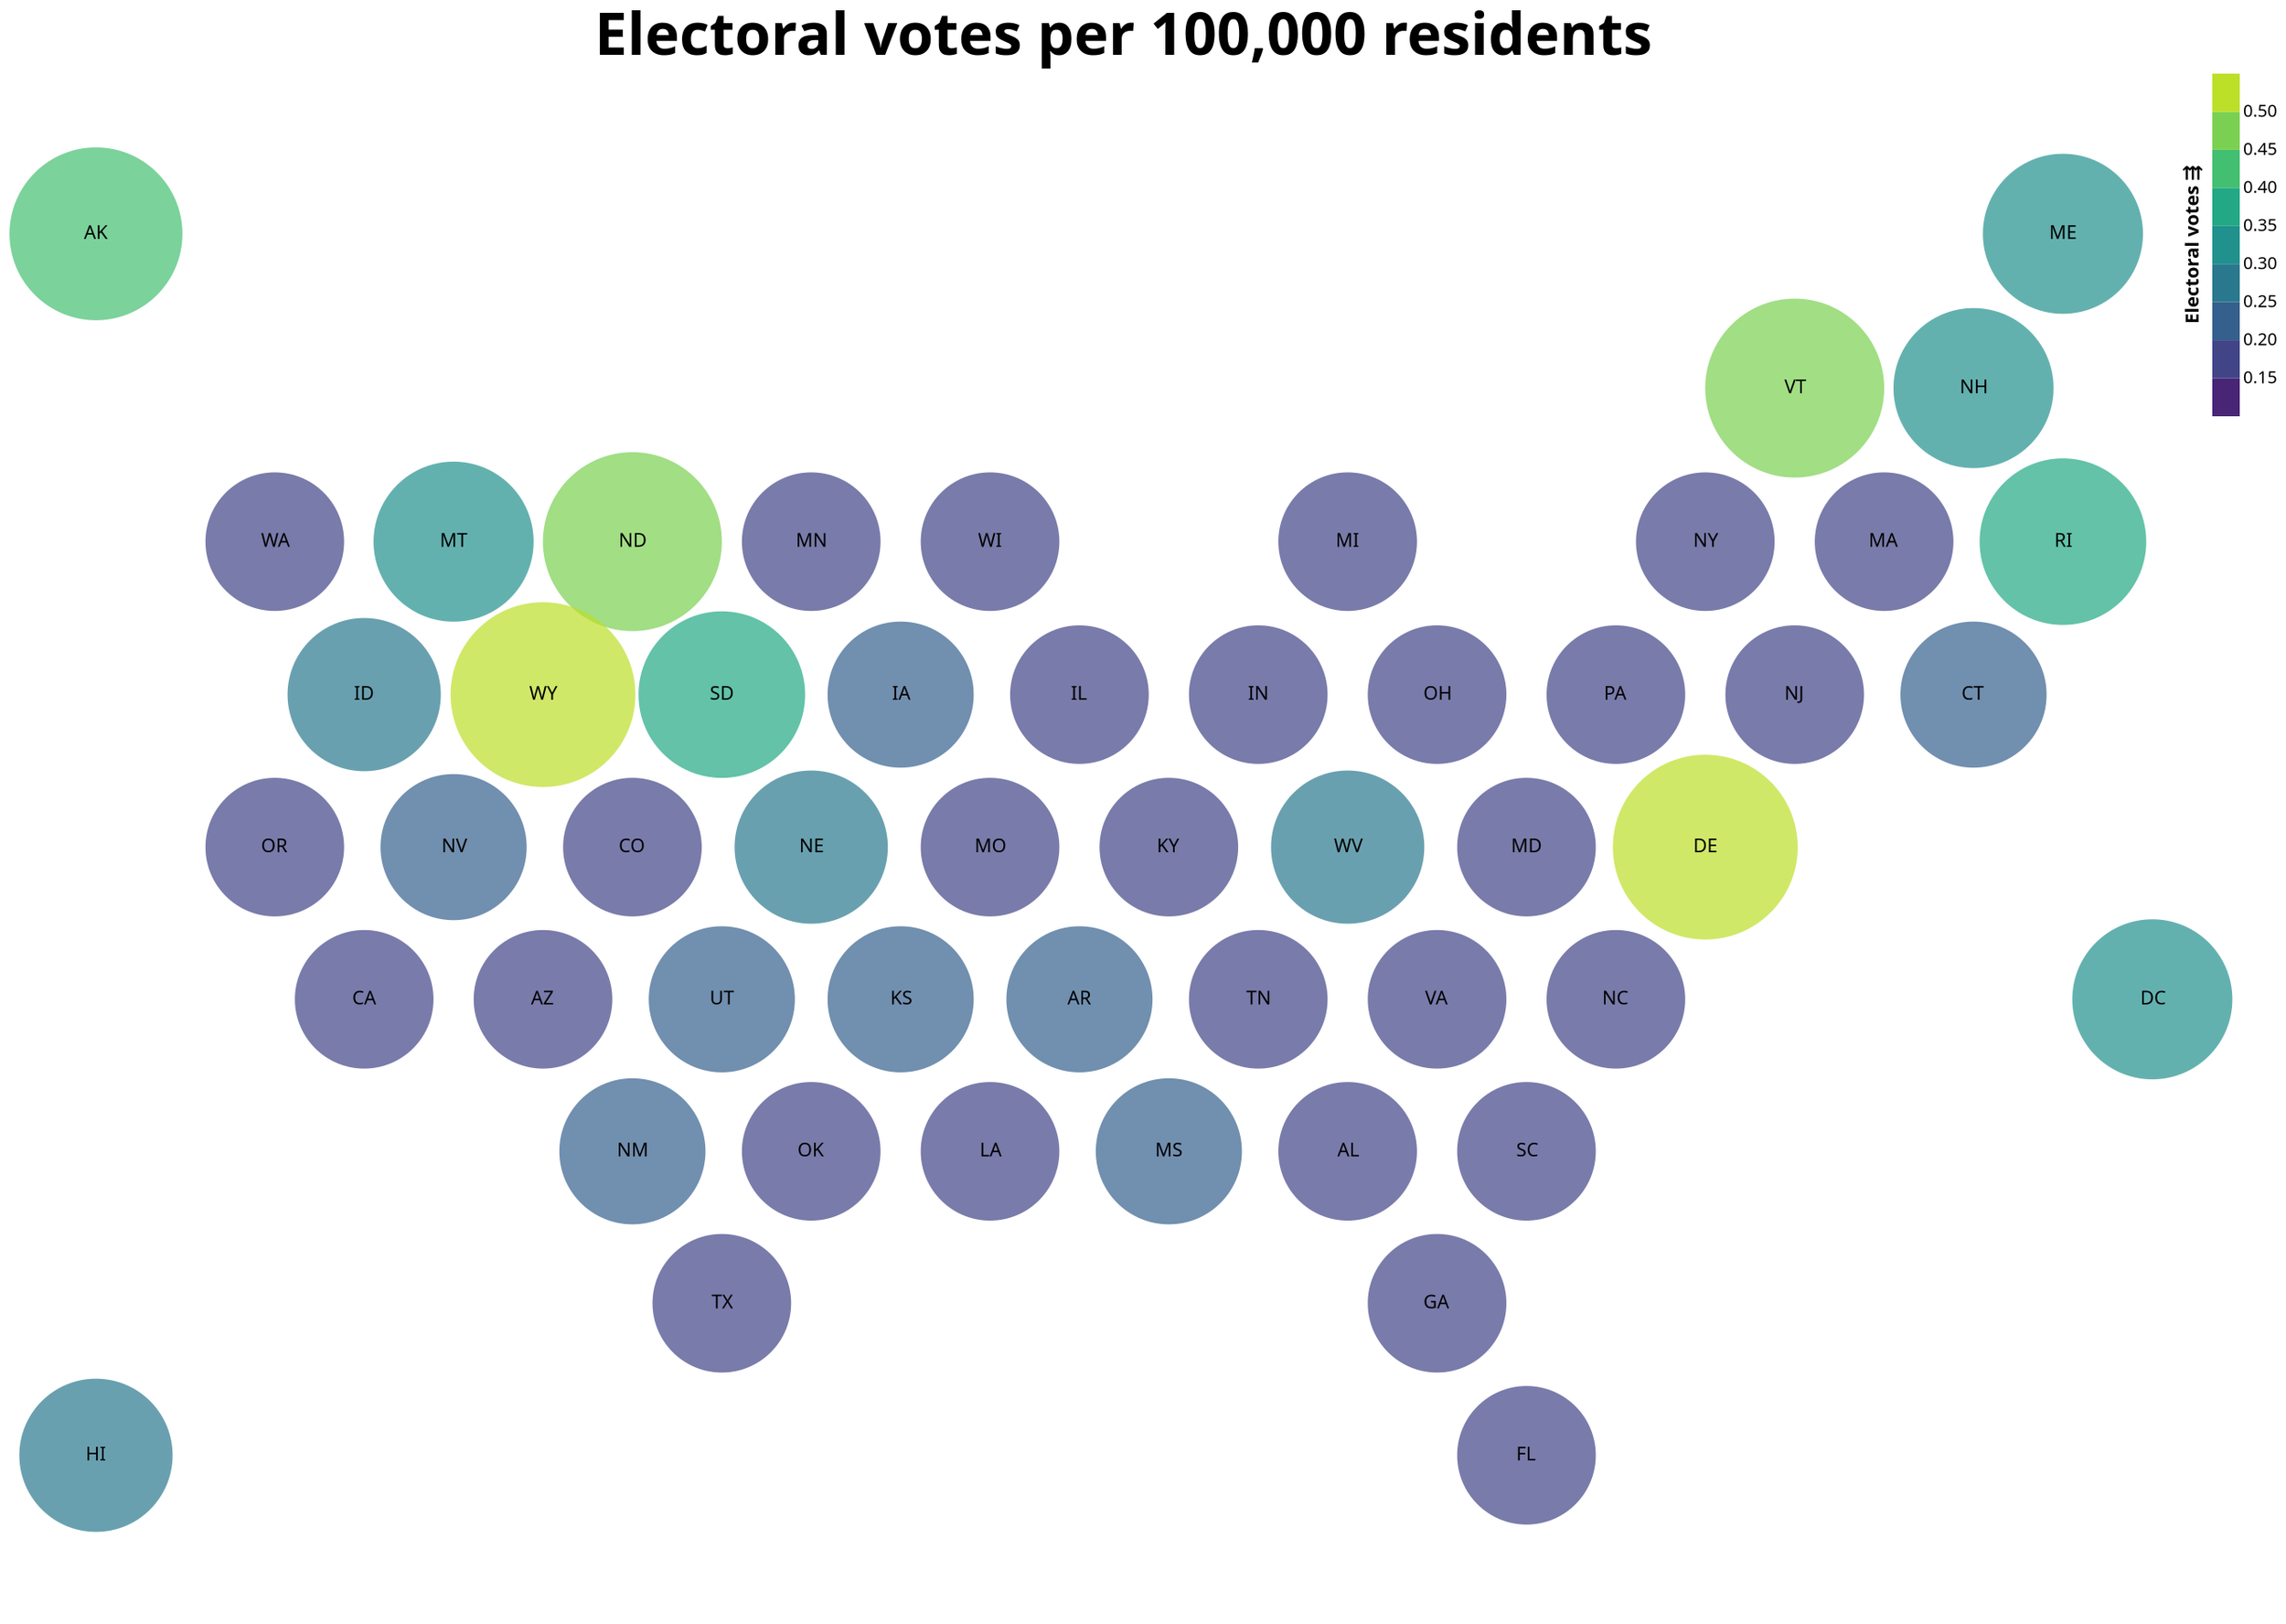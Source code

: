 {
  "$schema": "https://vega.github.io/schema/vega/v5.json",
  "background": "white",
  "padding": 5,
  "width": 1200,
  "height": 900,
  "title": {
    "text": [
      "Electoral votes per 100,000 residents"
    ],
    "fontSize": 34,
    "frame": "group"
  },
  "style": "cell",
  "data": [
    {
      "name": "data-ecb5fec3b20ee88d7fc8408d3e2f51c2",
      "values": [
        {
          "%-electoral_votes": 1.67,
          "%-population": 1.55,
          "%-representatives": 1.61,
          "%-senators": 2,
          "Electoral votes per 100K": 0.19,
          "Population": 4779736,
          "Representatives per 100K": 0.15,
          "Senators per 100K": 0.04,
          "State": "Alabama",
          "State_Abbr": "AL",
          "States": "Alabama",
          "centroid_lat": 0.6499999999985311,
          "centroid_lon": 15.000000000000002,
          "state_code": "AL",
          "type": "Feature",
          "geometry": {
            "type": "Polygon",
            "coordinates": [
              [
                [
                  14.000000000000002,
                  0.10000000000279925
                ],
                [
                  14.000000000000004,
                  1.1999999999942628
                ],
                [
                  14.999999999999998,
                  1.7999999999896077
                ],
                [
                  16,
                  1.1999999999942625
                ],
                [
                  16,
                  0.10000000000279931
                ],
                [
                  14.999999999999998,
                  -0.49999999999254446
                ],
                [
                  14.000000000000002,
                  0.10000000000279925
                ]
              ]
            ]
          }
        },
        {
          "%-electoral_votes": 0.56,
          "%-population": 0.23,
          "%-representatives": 0.23,
          "%-senators": 2,
          "Electoral votes per 100K": 0.42,
          "Population": 710231,
          "Representatives per 100K": 0.14,
          "Senators per 100K": 0.28,
          "State": "Alaska",
          "State_Abbr": "AK",
          "States": "Alaska",
          "centroid_lat": 10.849999999921225,
          "centroid_lon": 1.0000000000000002,
          "state_code": "AK",
          "type": "Feature",
          "geometry": {
            "type": "Polygon",
            "coordinates": [
              [
                [
                  -3.243383594935949e-20,
                  10.299999999925182
                ],
                [
                  0,
                  11.399999999917213
                ],
                [
                  0.9999999999999998,
                  11.999999999912925
                ],
                [
                  2,
                  11.399999999917213
                ],
                [
                  2,
                  10.29999999992518
                ],
                [
                  0.9999999999999998,
                  9.699999999929574
                ],
                [
                  -3.243383594935949e-20,
                  10.299999999925182
                ]
              ]
            ]
          }
        },
        {
          "%-electoral_votes": 2.04,
          "%-population": 2.07,
          "%-representatives": 2.07,
          "%-senators": 2,
          "Electoral votes per 100K": 0.17,
          "Population": 6392017,
          "Representatives per 100K": 0.14,
          "Senators per 100K": 0.03,
          "State": "Arizona",
          "State_Abbr": "AZ",
          "States": "Arizona",
          "centroid_lat": 2.349999999985355,
          "centroid_lon": 5.999999999999999,
          "state_code": "AZ",
          "type": "Feature",
          "geometry": {
            "type": "Polygon",
            "coordinates": [
              [
                [
                  4.999999999999999,
                  1.7999999999896081
                ],
                [
                  5,
                  2.8999999999810893
                ],
                [
                  5.999999999999998,
                  3.499999999976457
                ],
                [
                  6.999999999999998,
                  2.8999999999810897
                ],
                [
                  6.999999999999999,
                  1.7999999999896077
                ],
                [
                  5.999999999999999,
                  1.1999999999942628
                ],
                [
                  4.999999999999999,
                  1.7999999999896081
                ]
              ]
            ]
          }
        },
        {
          "%-electoral_votes": 1.12,
          "%-population": 0.94,
          "%-representatives": 0.92,
          "%-senators": 2,
          "Electoral votes per 100K": 0.21,
          "Population": 2915918,
          "Representatives per 100K": 0.14,
          "Senators per 100K": 0.07,
          "State": "Arkansas",
          "State_Abbr": "AR",
          "States": "Arkansas",
          "centroid_lat": 2.349999999985355,
          "centroid_lon": 11.999999999999998,
          "state_code": "AR",
          "type": "Feature",
          "geometry": {
            "type": "Polygon",
            "coordinates": [
              [
                [
                  10.999999999999998,
                  1.7999999999896077
                ],
                [
                  11,
                  2.8999999999810893
                ],
                [
                  12,
                  3.4999999999764575
                ],
                [
                  12.999999999999998,
                  2.8999999999810897
                ],
                [
                  12.999999999999998,
                  1.7999999999896072
                ],
                [
                  11.999999999999996,
                  1.1999999999942628
                ],
                [
                  10.999999999999998,
                  1.7999999999896077
                ]
              ]
            ]
          }
        },
        {
          "%-electoral_votes": 10.22,
          "%-population": 12.07,
          "%-representatives": 12.18,
          "%-senators": 2,
          "Electoral votes per 100K": 0.15,
          "Population": 37253956,
          "Representatives per 100K": 0.14,
          "Senators per 100K": 0.01,
          "State": "California",
          "State_Abbr": "CA",
          "States": "California",
          "centroid_lat": 2.349999999985355,
          "centroid_lon": 4,
          "state_code": "CA",
          "type": "Feature",
          "geometry": {
            "type": "Polygon",
            "coordinates": [
              [
                [
                  3.0000000000000004,
                  1.7999999999896081
                ],
                [
                  3,
                  2.8999999999810893
                ],
                [
                  4,
                  3.4999999999764575
                ],
                [
                  5,
                  2.8999999999810893
                ],
                [
                  4.999999999999999,
                  1.7999999999896081
                ],
                [
                  4,
                  1.1999999999942628
                ],
                [
                  3.0000000000000004,
                  1.7999999999896081
                ]
              ]
            ]
          }
        },
        {
          "%-electoral_votes": 1.67,
          "%-population": 1.63,
          "%-representatives": 1.61,
          "%-senators": 2,
          "Electoral votes per 100K": 0.18,
          "Population": 5029196,
          "Representatives per 100K": 0.14,
          "Senators per 100K": 0.04,
          "State": "Colorado",
          "State_Abbr": "CO",
          "States": "Colorado",
          "centroid_lat": 4.049999999972234,
          "centroid_lon": 6.999999999999998,
          "state_code": "CO",
          "type": "Feature",
          "geometry": {
            "type": "Polygon",
            "coordinates": [
              [
                [
                  5.999999999999998,
                  3.499999999976457
                ],
                [
                  5.999999999999999,
                  4.5999999999679915
                ],
                [
                  7.000000000000001,
                  5.199999999963394
                ],
                [
                  8,
                  4.599999999967992
                ],
                [
                  7.999999999999998,
                  3.4999999999764575
                ],
                [
                  6.999999999999998,
                  2.8999999999810897
                ],
                [
                  5.999999999999998,
                  3.499999999976457
                ]
              ]
            ]
          }
        },
        {
          "%-electoral_votes": 1.3,
          "%-population": 1.16,
          "%-representatives": 1.15,
          "%-senators": 2,
          "Electoral votes per 100K": 0.2,
          "Population": 3574097,
          "Representatives per 100K": 0.14,
          "Senators per 100K": 0.06,
          "State": "Connecticut",
          "State_Abbr": "CT",
          "States": "Connecticut",
          "centroid_lat": 5.749999999959213,
          "centroid_lon": 21.999999999999996,
          "state_code": "CT",
          "type": "Feature",
          "geometry": {
            "type": "Polygon",
            "coordinates": [
              [
                [
                  20.999999999999996,
                  5.19999999996339
                ],
                [
                  21.000000000000004,
                  6.2999999999550065
                ],
                [
                  22.000000000000004,
                  6.8999999999504595
                ],
                [
                  22.999999999999996,
                  6.299999999955005
                ],
                [
                  22.999999999999996,
                  5.199999999963392
                ],
                [
                  21.999999999999996,
                  4.5999999999679915
                ],
                [
                  20.999999999999996,
                  5.19999999996339
                ]
              ]
            ]
          }
        },
        {
          "%-electoral_votes": 0.56,
          "%-population": 0.19,
          "%-representatives": 0.23,
          "%-senators": 2,
          "Electoral votes per 100K": 0.5,
          "Population": 601723,
          "Representatives per 100K": 0.17,
          "Senators per 100K": 0.33,
          "State": "Delaware",
          "State_Abbr": "DE",
          "States": "Delaware",
          "centroid_lat": 4.049999999972233,
          "centroid_lon": 18.999999999999996,
          "state_code": "DE",
          "type": "Feature",
          "geometry": {
            "type": "Polygon",
            "coordinates": [
              [
                [
                  17.999999999999993,
                  3.4999999999764566
                ],
                [
                  18,
                  4.599999999967992
                ],
                [
                  19,
                  5.199999999963391
                ],
                [
                  20,
                  4.5999999999679915
                ],
                [
                  20,
                  3.4999999999764575
                ],
                [
                  19.000000000000007,
                  2.8999999999810897
                ],
                [
                  17.999999999999993,
                  3.4999999999764566
                ]
              ]
            ]
          }
        },
        {
          "%-electoral_votes": 0.56,
          "%-population": 0.29,
          "%-representatives": 0,
          "%-senators": 0,
          "Electoral votes per 100K": 0.33,
          "Population": 897934,
          "Representatives per 100K": 0,
          "Senators per 100K": 0,
          "State": "District of Columbia",
          "State_Abbr": "DC",
          "States": "D.C.",
          "centroid_lat": 2.349999999985356,
          "centroid_lon": 24,
          "state_code": "DC",
          "type": "Feature",
          "geometry": {
            "type": "Polygon",
            "coordinates": [
              [
                [
                  23,
                  1.7999999999896081
                ],
                [
                  23.000000000000004,
                  2.8999999999810897
                ],
                [
                  24,
                  3.4999999999764575
                ],
                [
                  25.000000000000004,
                  2.8999999999810893
                ],
                [
                  24.999999999999993,
                  1.7999999999896077
                ],
                [
                  24.000000000000004,
                  1.1999999999942625
                ],
                [
                  23,
                  1.7999999999896081
                ]
              ]
            ]
          }
        },
        {
          "%-electoral_votes": 5.39,
          "%-population": 6.09,
          "%-representatives": 6.21,
          "%-senators": 2,
          "Electoral votes per 100K": 0.15,
          "Population": 18801310,
          "Representatives per 100K": 0.14,
          "Senators per 100K": 0.01,
          "State": "Florida",
          "State_Abbr": "FL",
          "States": "Florida",
          "centroid_lat": -2.74999999997514,
          "centroid_lon": 17,
          "state_code": "FL",
          "type": "Feature",
          "geometry": {
            "type": "Polygon",
            "coordinates": [
              [
                [
                  16,
                  -2.199999999979375
                ],
                [
                  17.000000000000004,
                  -1.5999999999840178
                ],
                [
                  17.999999999999996,
                  -2.199999999979376
                ],
                [
                  18,
                  -3.299999999970887
                ],
                [
                  17.000000000000007,
                  -3.8999999999662753
                ],
                [
                  16,
                  -3.2999999999708867
                ],
                [
                  16,
                  -2.199999999979375
                ]
              ]
            ]
          }
        },
        {
          "%-electoral_votes": 2.97,
          "%-population": 3.14,
          "%-representatives": 3.22,
          "%-senators": 2,
          "Electoral votes per 100K": 0.17,
          "Population": 9687653,
          "Representatives per 100K": 0.14,
          "Senators per 100K": 0.02,
          "State": "Georgia",
          "State_Abbr": "GA",
          "States": "Georgia",
          "centroid_lat": -1.049999999988285,
          "centroid_lon": 16,
          "state_code": "GA",
          "type": "Feature",
          "geometry": {
            "type": "Polygon",
            "coordinates": [
              [
                [
                  15.000000000000002,
                  -1.599999999984017
                ],
                [
                  14.999999999999998,
                  -0.49999999999254446
                ],
                [
                  16,
                  0.10000000000279931
                ],
                [
                  17,
                  -0.49999999999254446
                ],
                [
                  17.000000000000004,
                  -1.5999999999840178
                ],
                [
                  16,
                  -2.199999999979375
                ],
                [
                  15.000000000000002,
                  -1.599999999984017
                ]
              ]
            ]
          }
        },
        {
          "%-electoral_votes": 0.74,
          "%-population": 0.44,
          "%-representatives": 0.46,
          "%-senators": 2,
          "Electoral votes per 100K": 0.29,
          "Population": 1360301,
          "Representatives per 100K": 0.15,
          "Senators per 100K": 0.15,
          "State": "Hawaii",
          "State_Abbr": "HI",
          "States": "Hawaii",
          "centroid_lat": -2.749999999975139,
          "centroid_lon": 0.9999999999999999,
          "state_code": "HI",
          "type": "Feature",
          "geometry": {
            "type": "Polygon",
            "coordinates": [
              [
                [
                  0,
                  -3.2999999999708867
                ],
                [
                  3.193795986550121e-20,
                  -2.1999999999793753
                ],
                [
                  0.9999999999999998,
                  -1.5999999999840178
                ],
                [
                  1.9999999999999996,
                  -2.1999999999793745
                ],
                [
                  2,
                  -3.299999999970887
                ],
                [
                  0.9999999999999998,
                  -3.899999999966275
                ],
                [
                  0,
                  -3.2999999999708867
                ]
              ]
            ]
          }
        },
        {
          "%-electoral_votes": 0.74,
          "%-population": 0.51,
          "%-representatives": 0.46,
          "%-senators": 2,
          "Electoral votes per 100K": 0.26,
          "Population": 1567582,
          "Representatives per 100K": 0.13,
          "Senators per 100K": 0.13,
          "State": "Idaho",
          "State_Abbr": "ID",
          "States": "Idaho",
          "centroid_lat": 5.749999999959213,
          "centroid_lon": 4,
          "state_code": "ID",
          "type": "Feature",
          "geometry": {
            "type": "Polygon",
            "coordinates": [
              [
                [
                  2.9999999999999996,
                  5.19999999996339
                ],
                [
                  2.9999999999999996,
                  6.299999999955006
                ],
                [
                  4,
                  6.8999999999504595
                ],
                [
                  5,
                  6.299999999955006
                ],
                [
                  4.999999999999999,
                  5.19999999996339
                ],
                [
                  3.9999999999999982,
                  4.59999999996799
                ],
                [
                  2.9999999999999996,
                  5.19999999996339
                ]
              ]
            ]
          }
        },
        {
          "%-electoral_votes": 3.72,
          "%-population": 4.16,
          "%-representatives": 4.14,
          "%-senators": 2,
          "Electoral votes per 100K": 0.16,
          "Population": 12830632,
          "Representatives per 100K": 0.14,
          "Senators per 100K": 0.02,
          "State": "Illinois",
          "State_Abbr": "IL",
          "States": "Illinois",
          "centroid_lat": 5.749999999959212,
          "centroid_lon": 12,
          "state_code": "IL",
          "type": "Feature",
          "geometry": {
            "type": "Polygon",
            "coordinates": [
              [
                [
                  10.999999999999998,
                  5.1999999999633895
                ],
                [
                  11.000000000000002,
                  6.299999999955006
                ],
                [
                  11.999999999999998,
                  6.8999999999504595
                ],
                [
                  12.999999999999998,
                  6.299999999955006
                ],
                [
                  12.999999999999996,
                  5.1999999999633895
                ],
                [
                  11.999999999999996,
                  4.5999999999679915
                ],
                [
                  10.999999999999998,
                  5.1999999999633895
                ]
              ]
            ]
          }
        },
        {
          "%-electoral_votes": 2.04,
          "%-population": 2.1,
          "%-representatives": 2.07,
          "%-senators": 2,
          "Electoral votes per 100K": 0.17,
          "Population": 6483802,
          "Representatives per 100K": 0.14,
          "Senators per 100K": 0.03,
          "State": "Indiana",
          "State_Abbr": "IN",
          "States": "Indiana",
          "centroid_lat": 5.749999999959213,
          "centroid_lon": 13.999999999999998,
          "state_code": "IN",
          "type": "Feature",
          "geometry": {
            "type": "Polygon",
            "coordinates": [
              [
                [
                  12.999999999999996,
                  5.1999999999633895
                ],
                [
                  12.999999999999998,
                  6.299999999955006
                ],
                [
                  14.000000000000004,
                  6.8999999999504595
                ],
                [
                  14.999999999999995,
                  6.299999999955005
                ],
                [
                  14.999999999999995,
                  5.19999999996339
                ],
                [
                  14.000000000000002,
                  4.5999999999679915
                ],
                [
                  12.999999999999996,
                  5.1999999999633895
                ]
              ]
            ]
          }
        },
        {
          "%-electoral_votes": 1.12,
          "%-population": 0.99,
          "%-representatives": 0.92,
          "%-senators": 2,
          "Electoral votes per 100K": 0.2,
          "Population": 3046355,
          "Representatives per 100K": 0.13,
          "Senators per 100K": 0.07,
          "State": "Iowa",
          "State_Abbr": "IA",
          "States": "Iowa",
          "centroid_lat": 5.749999999959213,
          "centroid_lon": 10,
          "state_code": "IA",
          "type": "Feature",
          "geometry": {
            "type": "Polygon",
            "coordinates": [
              [
                [
                  8.999999999999998,
                  5.1999999999633895
                ],
                [
                  8.999999999999998,
                  6.299999999955005
                ],
                [
                  10,
                  6.8999999999504595
                ],
                [
                  11.000000000000002,
                  6.299999999955006
                ],
                [
                  10.999999999999998,
                  5.1999999999633895
                ],
                [
                  9.999999999999996,
                  4.599999999967992
                ],
                [
                  8.999999999999998,
                  5.1999999999633895
                ]
              ]
            ]
          }
        },
        {
          "%-electoral_votes": 1.12,
          "%-population": 0.92,
          "%-representatives": 0.92,
          "%-senators": 2,
          "Electoral votes per 100K": 0.21,
          "Population": 2853118,
          "Representatives per 100K": 0.14,
          "Senators per 100K": 0.07,
          "State": "Kansas",
          "State_Abbr": "KS",
          "States": "Kansas",
          "centroid_lat": 2.349999999985355,
          "centroid_lon": 10,
          "state_code": "KS",
          "type": "Feature",
          "geometry": {
            "type": "Polygon",
            "coordinates": [
              [
                [
                  8.999999999999998,
                  1.7999999999896077
                ],
                [
                  8.999999999999996,
                  2.8999999999810893
                ],
                [
                  10,
                  3.4999999999764575
                ],
                [
                  11,
                  2.8999999999810893
                ],
                [
                  10.999999999999998,
                  1.7999999999896077
                ],
                [
                  9.999999999999998,
                  1.1999999999942625
                ],
                [
                  8.999999999999998,
                  1.7999999999896077
                ]
              ]
            ]
          }
        },
        {
          "%-electoral_votes": 1.49,
          "%-population": 1.41,
          "%-representatives": 1.38,
          "%-senators": 2,
          "Electoral votes per 100K": 0.18,
          "Population": 4339367,
          "Representatives per 100K": 0.14,
          "Senators per 100K": 0.05,
          "State": "Kentucky",
          "State_Abbr": "KY",
          "States": "Kentucky",
          "centroid_lat": 4.0499999999722345,
          "centroid_lon": 13,
          "state_code": "KY",
          "type": "Feature",
          "geometry": {
            "type": "Polygon",
            "coordinates": [
              [
                [
                  12,
                  3.4999999999764575
                ],
                [
                  11.999999999999996,
                  4.5999999999679915
                ],
                [
                  12.999999999999996,
                  5.1999999999633895
                ],
                [
                  14.000000000000002,
                  4.5999999999679915
                ],
                [
                  13.999999999999998,
                  3.499999999976456
                ],
                [
                  12.999999999999998,
                  2.8999999999810897
                ],
                [
                  12,
                  3.4999999999764575
                ]
              ]
            ]
          }
        },
        {
          "%-electoral_votes": 1.49,
          "%-population": 1.47,
          "%-representatives": 1.38,
          "%-senators": 2,
          "Electoral votes per 100K": 0.18,
          "Population": 4533372,
          "Representatives per 100K": 0.13,
          "Senators per 100K": 0.04,
          "State": "Louisiana",
          "State_Abbr": "LA",
          "States": "Louisiana",
          "centroid_lat": 0.649999999998531,
          "centroid_lon": 10.999999999999996,
          "state_code": "LA",
          "type": "Feature",
          "geometry": {
            "type": "Polygon",
            "coordinates": [
              [
                [
                  9.999999999999995,
                  0.1000000000027993
                ],
                [
                  9.999999999999998,
                  1.1999999999942625
                ],
                [
                  10.999999999999998,
                  1.7999999999896077
                ],
                [
                  11.999999999999996,
                  1.1999999999942628
                ],
                [
                  11.999999999999998,
                  0.10000000000279927
                ],
                [
                  11.000000000000002,
                  -0.49999999999254446
                ],
                [
                  9.999999999999995,
                  0.1000000000027993
                ]
              ]
            ]
          }
        },
        {
          "%-electoral_votes": 0.74,
          "%-population": 0.43,
          "%-representatives": 0.46,
          "%-senators": 2,
          "Electoral votes per 100K": 0.3,
          "Population": 1328361,
          "Representatives per 100K": 0.15,
          "Senators per 100K": 0.15,
          "State": "Maine",
          "State_Abbr": "ME",
          "States": "Maine",
          "centroid_lat": 10.849999999921225,
          "centroid_lon": 23,
          "state_code": "ME",
          "type": "Feature",
          "geometry": {
            "type": "Polygon",
            "coordinates": [
              [
                [
                  22.000000000000004,
                  11.399999999917211
                ],
                [
                  22.999999999999996,
                  11.999999999912925
                ],
                [
                  23.999999999999996,
                  11.399999999917211
                ],
                [
                  23.999999999999993,
                  10.299999999925182
                ],
                [
                  22.999999999999996,
                  9.699999999929574
                ],
                [
                  22,
                  10.299999999925184
                ],
                [
                  22.000000000000004,
                  11.399999999917211
                ]
              ]
            ]
          }
        },
        {
          "%-electoral_votes": 1.86,
          "%-population": 1.87,
          "%-representatives": 1.84,
          "%-senators": 2,
          "Electoral votes per 100K": 0.17,
          "Population": 5773552,
          "Representatives per 100K": 0.14,
          "Senators per 100K": 0.03,
          "State": "Maryland",
          "State_Abbr": "MD",
          "States": "Maryland",
          "centroid_lat": 4.0499999999722345,
          "centroid_lon": 16.999999999999996,
          "state_code": "MD",
          "type": "Feature",
          "geometry": {
            "type": "Polygon",
            "coordinates": [
              [
                [
                  16,
                  3.4999999999764575
                ],
                [
                  15.999999999999996,
                  4.5999999999679915
                ],
                [
                  17.000000000000004,
                  5.19999999996339
                ],
                [
                  18,
                  4.599999999967992
                ],
                [
                  17.999999999999993,
                  3.4999999999764566
                ],
                [
                  17.000000000000007,
                  2.89999999998109
                ],
                [
                  16,
                  3.4999999999764575
                ]
              ]
            ]
          }
        },
        {
          "%-electoral_votes": 2.04,
          "%-population": 2.12,
          "%-representatives": 2.07,
          "%-senators": 2,
          "Electoral votes per 100K": 0.17,
          "Population": 6547629,
          "Representatives per 100K": 0.14,
          "Senators per 100K": 0.03,
          "State": "Massachusetts",
          "State_Abbr": "MA",
          "States": "Massachusetts",
          "centroid_lat": 7.449999999946339,
          "centroid_lon": 20.999999999999993,
          "state_code": "MA",
          "type": "Feature",
          "geometry": {
            "type": "Polygon",
            "coordinates": [
              [
                [
                  19.99999999999999,
                  6.8999999999504595
                ],
                [
                  19.999999999999996,
                  7.999999999942184
                ],
                [
                  21,
                  8.599999999937712
                ],
                [
                  21.999999999999996,
                  7.999999999942184
                ],
                [
                  22.000000000000004,
                  6.8999999999504595
                ],
                [
                  21.000000000000004,
                  6.2999999999550065
                ],
                [
                  19.99999999999999,
                  6.8999999999504595
                ]
              ]
            ]
          }
        },
        {
          "%-electoral_votes": 2.97,
          "%-population": 3.2,
          "%-representatives": 3.22,
          "%-senators": 2,
          "Electoral votes per 100K": 0.16,
          "Population": 9883640,
          "Representatives per 100K": 0.14,
          "Senators per 100K": 0.02,
          "State": "Michigan",
          "State_Abbr": "MI",
          "States": "Michigan",
          "centroid_lat": 7.449999999946342,
          "centroid_lon": 15,
          "state_code": "MI",
          "type": "Feature",
          "geometry": {
            "type": "Polygon",
            "coordinates": [
              [
                [
                  13.999999999999995,
                  7.999999999942184
                ],
                [
                  14.999999999999998,
                  8.599999999937706
                ],
                [
                  15.999999999999996,
                  7.999999999942184
                ],
                [
                  16.000000000000004,
                  6.899999999950459
                ],
                [
                  14.999999999999995,
                  6.299999999955005
                ],
                [
                  14.000000000000004,
                  6.8999999999504595
                ],
                [
                  13.999999999999995,
                  7.999999999942184
                ]
              ]
            ]
          }
        },
        {
          "%-electoral_votes": 1.86,
          "%-population": 1.72,
          "%-representatives": 1.84,
          "%-senators": 2,
          "Electoral votes per 100K": 0.19,
          "Population": 5303925,
          "Representatives per 100K": 0.15,
          "Senators per 100K": 0.04,
          "State": "Minnesota",
          "State_Abbr": "MN",
          "States": "Minnesota",
          "centroid_lat": 7.449999999946339,
          "centroid_lon": 8.999999999999996,
          "state_code": "MN",
          "type": "Feature",
          "geometry": {
            "type": "Polygon",
            "coordinates": [
              [
                [
                  7.9999999999999964,
                  6.899999999950459
                ],
                [
                  7.999999999999998,
                  7.999999999942184
                ],
                [
                  8.999999999999998,
                  8.599999999937708
                ],
                [
                  9.999999999999995,
                  7.999999999942184
                ],
                [
                  10,
                  6.8999999999504595
                ],
                [
                  8.999999999999998,
                  6.299999999955005
                ],
                [
                  7.9999999999999964,
                  6.899999999950459
                ]
              ]
            ]
          }
        },
        {
          "%-electoral_votes": 1.12,
          "%-population": 0.96,
          "%-representatives": 0.92,
          "%-senators": 2,
          "Electoral votes per 100K": 0.2,
          "Population": 2967297,
          "Representatives per 100K": 0.13,
          "Senators per 100K": 0.07,
          "State": "Mississippi",
          "State_Abbr": "MS",
          "States": "Mississippi",
          "centroid_lat": 0.6499999999985315,
          "centroid_lon": 13,
          "state_code": "MS",
          "type": "Feature",
          "geometry": {
            "type": "Polygon",
            "coordinates": [
              [
                [
                  11.999999999999996,
                  1.1999999999942628
                ],
                [
                  12.999999999999998,
                  1.7999999999896072
                ],
                [
                  14.000000000000004,
                  1.1999999999942628
                ],
                [
                  14.000000000000002,
                  0.10000000000279925
                ],
                [
                  13.000000000000004,
                  -0.4999999999925446
                ],
                [
                  11.999999999999998,
                  0.10000000000279927
                ],
                [
                  11.999999999999996,
                  1.1999999999942628
                ]
              ]
            ]
          }
        },
        {
          "%-electoral_votes": 1.86,
          "%-population": 1.94,
          "%-representatives": 1.84,
          "%-senators": 2,
          "Electoral votes per 100K": 0.17,
          "Population": 5988927,
          "Representatives per 100K": 0.13,
          "Senators per 100K": 0.03,
          "State": "Missouri",
          "State_Abbr": "MO",
          "States": "Missouri",
          "centroid_lat": 4.049999999972234,
          "centroid_lon": 11,
          "state_code": "MO",
          "type": "Feature",
          "geometry": {
            "type": "Polygon",
            "coordinates": [
              [
                [
                  9.999999999999996,
                  4.599999999967992
                ],
                [
                  10.999999999999998,
                  5.1999999999633895
                ],
                [
                  11.999999999999996,
                  4.5999999999679915
                ],
                [
                  12,
                  3.4999999999764575
                ],
                [
                  11,
                  2.8999999999810893
                ],
                [
                  10,
                  3.4999999999764575
                ],
                [
                  9.999999999999996,
                  4.599999999967992
                ]
              ]
            ]
          }
        },
        {
          "%-electoral_votes": 0.56,
          "%-population": 0.32,
          "%-representatives": 0.23,
          "%-senators": 2,
          "Electoral votes per 100K": 0.3,
          "Population": 989415,
          "Representatives per 100K": 0.1,
          "Senators per 100K": 0.2,
          "State": "Montana",
          "State_Abbr": "MT",
          "States": "Montana",
          "centroid_lat": 7.449999999946341,
          "centroid_lon": 4.999999999999999,
          "state_code": "MT",
          "type": "Feature",
          "geometry": {
            "type": "Polygon",
            "coordinates": [
              [
                [
                  4,
                  6.8999999999504595
                ],
                [
                  3.999999999999999,
                  7.999999999942182
                ],
                [
                  4.9999999999999964,
                  8.599999999937706
                ],
                [
                  6,
                  7.999999999942184
                ],
                [
                  5.999999999999998,
                  6.8999999999504595
                ],
                [
                  5,
                  6.299999999955006
                ],
                [
                  4,
                  6.8999999999504595
                ]
              ]
            ]
          }
        },
        {
          "%-electoral_votes": 0.93,
          "%-population": 0.59,
          "%-representatives": 0.69,
          "%-senators": 2,
          "Electoral votes per 100K": 0.27,
          "Population": 1826341,
          "Representatives per 100K": 0.16,
          "Senators per 100K": 0.11,
          "State": "Nebraska",
          "State_Abbr": "NE",
          "States": "Nebraska",
          "centroid_lat": 4.049999999972233,
          "centroid_lon": 8.999999999999998,
          "state_code": "NE",
          "type": "Feature",
          "geometry": {
            "type": "Polygon",
            "coordinates": [
              [
                [
                  7.999999999999998,
                  3.4999999999764575
                ],
                [
                  8,
                  4.599999999967992
                ],
                [
                  8.999999999999998,
                  5.1999999999633895
                ],
                [
                  9.999999999999996,
                  4.599999999967992
                ],
                [
                  10,
                  3.4999999999764575
                ],
                [
                  8.999999999999996,
                  2.8999999999810893
                ],
                [
                  7.999999999999998,
                  3.4999999999764575
                ]
              ]
            ]
          }
        },
        {
          "%-electoral_votes": 1.12,
          "%-population": 0.87,
          "%-representatives": 0.92,
          "%-senators": 2,
          "Electoral votes per 100K": 0.22,
          "Population": 2700551,
          "Representatives per 100K": 0.15,
          "Senators per 100K": 0.07,
          "State": "Nevada",
          "State_Abbr": "NV",
          "States": "Nevada",
          "centroid_lat": 4.0499999999722345,
          "centroid_lon": 4.999999999999999,
          "state_code": "NV",
          "type": "Feature",
          "geometry": {
            "type": "Polygon",
            "coordinates": [
              [
                [
                  3.9999999999999982,
                  4.59999999996799
                ],
                [
                  4.999999999999999,
                  5.19999999996339
                ],
                [
                  5.999999999999999,
                  4.5999999999679915
                ],
                [
                  5.999999999999998,
                  3.499999999976457
                ],
                [
                  5,
                  2.8999999999810893
                ],
                [
                  4,
                  3.4999999999764575
                ],
                [
                  3.9999999999999982,
                  4.59999999996799
                ]
              ]
            ]
          }
        },
        {
          "%-electoral_votes": 0.74,
          "%-population": 0.43,
          "%-representatives": 0.46,
          "%-senators": 2,
          "Electoral votes per 100K": 0.3,
          "Population": 1316470,
          "Representatives per 100K": 0.15,
          "Senators per 100K": 0.15,
          "State": "New Hampshire",
          "State_Abbr": "NH",
          "States": "New Hampshire",
          "centroid_lat": 9.149999999933664,
          "centroid_lon": 21.999999999999996,
          "state_code": "NH",
          "type": "Feature",
          "geometry": {
            "type": "Polygon",
            "coordinates": [
              [
                [
                  21,
                  8.599999999937712
                ],
                [
                  21.000000000000004,
                  9.699999999929574
                ],
                [
                  22,
                  10.299999999925184
                ],
                [
                  22.999999999999996,
                  9.699999999929574
                ],
                [
                  22.999999999999996,
                  8.59999999993771
                ],
                [
                  21.999999999999996,
                  7.999999999942184
                ],
                [
                  21,
                  8.599999999937712
                ]
              ]
            ]
          }
        },
        {
          "%-electoral_votes": 2.6,
          "%-population": 2.85,
          "%-representatives": 2.76,
          "%-senators": 2,
          "Electoral votes per 100K": 0.16,
          "Population": 8791894,
          "Representatives per 100K": 0.14,
          "Senators per 100K": 0.02,
          "State": "New Jersey",
          "State_Abbr": "NJ",
          "States": "New Jersey",
          "centroid_lat": 5.749999999959214,
          "centroid_lon": 20,
          "state_code": "NJ",
          "type": "Feature",
          "geometry": {
            "type": "Polygon",
            "coordinates": [
              [
                [
                  19,
                  5.199999999963391
                ],
                [
                  18.999999999999996,
                  6.299999999955005
                ],
                [
                  19.99999999999999,
                  6.8999999999504595
                ],
                [
                  21.000000000000004,
                  6.2999999999550065
                ],
                [
                  20.999999999999996,
                  5.19999999996339
                ],
                [
                  20,
                  4.5999999999679915
                ],
                [
                  19,
                  5.199999999963391
                ]
              ]
            ]
          }
        },
        {
          "%-electoral_votes": 0.93,
          "%-population": 0.67,
          "%-representatives": 0.69,
          "%-senators": 2,
          "Electoral votes per 100K": 0.24,
          "Population": 2059179,
          "Representatives per 100K": 0.15,
          "Senators per 100K": 0.1,
          "State": "New Mexico",
          "State_Abbr": "NM",
          "States": "New Mexico",
          "centroid_lat": 0.6499999999985315,
          "centroid_lon": 6.999999999999998,
          "state_code": "NM",
          "type": "Feature",
          "geometry": {
            "type": "Polygon",
            "coordinates": [
              [
                [
                  5.999999999999998,
                  0.10000000000279928
                ],
                [
                  5.999999999999999,
                  1.1999999999942628
                ],
                [
                  6.999999999999999,
                  1.7999999999896077
                ],
                [
                  8,
                  1.1999999999942625
                ],
                [
                  7.9999999999999964,
                  0.10000000000279924
                ],
                [
                  7.000000000000002,
                  -0.49999999999254435
                ],
                [
                  5.999999999999998,
                  0.10000000000279928
                ]
              ]
            ]
          }
        },
        {
          "%-electoral_votes": 5.39,
          "%-population": 6.28,
          "%-representatives": 6.21,
          "%-senators": 2,
          "Electoral votes per 100K": 0.15,
          "Population": 19378102,
          "Representatives per 100K": 0.14,
          "Senators per 100K": 0.01,
          "State": "New York",
          "State_Abbr": "NY",
          "States": "New York",
          "centroid_lat": 7.449999999946341,
          "centroid_lon": 18.99999999999999,
          "state_code": "NY",
          "type": "Feature",
          "geometry": {
            "type": "Polygon",
            "coordinates": [
              [
                [
                  17.999999999999996,
                  6.8999999999504595
                ],
                [
                  17.999999999999996,
                  7.999999999942184
                ],
                [
                  18.999999999999996,
                  8.599999999937705
                ],
                [
                  19.999999999999996,
                  7.999999999942184
                ],
                [
                  19.99999999999999,
                  6.8999999999504595
                ],
                [
                  18.999999999999996,
                  6.299999999955005
                ],
                [
                  17.999999999999996,
                  6.8999999999504595
                ]
              ]
            ]
          }
        },
        {
          "%-electoral_votes": 2.79,
          "%-population": 3.09,
          "%-representatives": 2.99,
          "%-senators": 2,
          "Electoral votes per 100K": 0.16,
          "Population": 9535483,
          "Representatives per 100K": 0.14,
          "Senators per 100K": 0.02,
          "State": "North Carolina",
          "State_Abbr": "NC",
          "States": "North Carolina",
          "centroid_lat": 2.3499999999853554,
          "centroid_lon": 18.000000000000004,
          "state_code": "NC",
          "type": "Feature",
          "geometry": {
            "type": "Polygon",
            "coordinates": [
              [
                [
                  17.000000000000007,
                  1.7999999999896081
                ],
                [
                  17.000000000000007,
                  2.89999999998109
                ],
                [
                  17.999999999999993,
                  3.4999999999764566
                ],
                [
                  19.000000000000007,
                  2.8999999999810897
                ],
                [
                  19.000000000000004,
                  1.7999999999896077
                ],
                [
                  17.999999999999996,
                  1.1999999999942625
                ],
                [
                  17.000000000000007,
                  1.7999999999896081
                ]
              ]
            ]
          }
        },
        {
          "%-electoral_votes": 0.56,
          "%-population": 0.22,
          "%-representatives": 0.23,
          "%-senators": 2,
          "Electoral votes per 100K": 0.45,
          "Population": 672591,
          "Representatives per 100K": 0.15,
          "Senators per 100K": 0.3,
          "State": "North Dakota",
          "State_Abbr": "ND",
          "States": "North Dakota",
          "centroid_lat": 7.449999999946341,
          "centroid_lon": 6.999999999999999,
          "state_code": "ND",
          "type": "Feature",
          "geometry": {
            "type": "Polygon",
            "coordinates": [
              [
                [
                  5.999999999999998,
                  6.8999999999504595
                ],
                [
                  6,
                  7.999999999942184
                ],
                [
                  6.999999999999998,
                  8.599999999937706
                ],
                [
                  7.999999999999998,
                  7.999999999942184
                ],
                [
                  7.9999999999999964,
                  6.899999999950459
                ],
                [
                  6.999999999999998,
                  6.299999999955006
                ],
                [
                  5.999999999999998,
                  6.8999999999504595
                ]
              ]
            ]
          }
        },
        {
          "%-electoral_votes": 3.35,
          "%-population": 3.74,
          "%-representatives": 3.68,
          "%-senators": 2,
          "Electoral votes per 100K": 0.16,
          "Population": 11536504,
          "Representatives per 100K": 0.14,
          "Senators per 100K": 0.02,
          "State": "Ohio",
          "State_Abbr": "OH",
          "States": "Ohio",
          "centroid_lat": 5.749999999959213,
          "centroid_lon": 16,
          "state_code": "OH",
          "type": "Feature",
          "geometry": {
            "type": "Polygon",
            "coordinates": [
              [
                [
                  14.999999999999995,
                  5.19999999996339
                ],
                [
                  14.999999999999995,
                  6.299999999955005
                ],
                [
                  16.000000000000004,
                  6.899999999950459
                ],
                [
                  17.000000000000007,
                  6.299999999955008
                ],
                [
                  17.000000000000004,
                  5.19999999996339
                ],
                [
                  15.999999999999996,
                  4.5999999999679915
                ],
                [
                  14.999999999999995,
                  5.19999999996339
                ]
              ]
            ]
          }
        },
        {
          "%-electoral_votes": 1.3,
          "%-population": 1.22,
          "%-representatives": 1.15,
          "%-senators": 2,
          "Electoral votes per 100K": 0.19,
          "Population": 3751351,
          "Representatives per 100K": 0.13,
          "Senators per 100K": 0.05,
          "State": "Oklahoma",
          "State_Abbr": "OK",
          "States": "Oklahoma",
          "centroid_lat": 0.6499999999985313,
          "centroid_lon": 8.999999999999996,
          "state_code": "OK",
          "type": "Feature",
          "geometry": {
            "type": "Polygon",
            "coordinates": [
              [
                [
                  7.9999999999999964,
                  0.10000000000279924
                ],
                [
                  8,
                  1.1999999999942625
                ],
                [
                  8.999999999999998,
                  1.7999999999896077
                ],
                [
                  9.999999999999998,
                  1.1999999999942625
                ],
                [
                  9.999999999999995,
                  0.1000000000027993
                ],
                [
                  8.999999999999998,
                  -0.49999999999254435
                ],
                [
                  7.9999999999999964,
                  0.10000000000279924
                ]
              ]
            ]
          }
        },
        {
          "%-electoral_votes": 1.3,
          "%-population": 1.24,
          "%-representatives": 1.15,
          "%-senators": 2,
          "Electoral votes per 100K": 0.18,
          "Population": 3831074,
          "Representatives per 100K": 0.13,
          "Senators per 100K": 0.05,
          "State": "Oregon",
          "State_Abbr": "OR",
          "States": "Oregon",
          "centroid_lat": 4.049999999972234,
          "centroid_lon": 3,
          "state_code": "OR",
          "type": "Feature",
          "geometry": {
            "type": "Polygon",
            "coordinates": [
              [
                [
                  1.9999999999999996,
                  4.59999999996799
                ],
                [
                  2.9999999999999996,
                  5.19999999996339
                ],
                [
                  3.9999999999999982,
                  4.59999999996799
                ],
                [
                  4,
                  3.4999999999764575
                ],
                [
                  3,
                  2.8999999999810893
                ],
                [
                  2.0000000000000004,
                  3.4999999999764584
                ],
                [
                  1.9999999999999996,
                  4.59999999996799
                ]
              ]
            ]
          }
        },
        {
          "%-electoral_votes": 3.72,
          "%-population": 4.11,
          "%-representatives": 4.14,
          "%-senators": 2,
          "Electoral votes per 100K": 0.16,
          "Population": 12702379,
          "Representatives per 100K": 0.14,
          "Senators per 100K": 0.02,
          "State": "Pennsylvania",
          "State_Abbr": "PA",
          "States": "Pennsylvania",
          "centroid_lat": 5.749999999959213,
          "centroid_lon": 18,
          "state_code": "PA",
          "type": "Feature",
          "geometry": {
            "type": "Polygon",
            "coordinates": [
              [
                [
                  17.000000000000004,
                  5.19999999996339
                ],
                [
                  17.000000000000007,
                  6.299999999955008
                ],
                [
                  17.999999999999996,
                  6.8999999999504595
                ],
                [
                  18.999999999999996,
                  6.299999999955005
                ],
                [
                  19,
                  5.199999999963391
                ],
                [
                  18,
                  4.599999999967992
                ],
                [
                  17.000000000000004,
                  5.19999999996339
                ]
              ]
            ]
          }
        },
        {
          "%-electoral_votes": 0.74,
          "%-population": 0.34,
          "%-representatives": 0.46,
          "%-senators": 2,
          "Electoral votes per 100K": 0.38,
          "Population": 1052567,
          "Representatives per 100K": 0.19,
          "Senators per 100K": 0.19,
          "State": "Rhode Island",
          "State_Abbr": "RI",
          "States": "Rhode Island",
          "centroid_lat": 7.449999999946343,
          "centroid_lon": 22.999999999999993,
          "state_code": "RI",
          "type": "Feature",
          "geometry": {
            "type": "Polygon",
            "coordinates": [
              [
                [
                  21.999999999999996,
                  7.999999999942184
                ],
                [
                  22.999999999999996,
                  8.59999999993771
                ],
                [
                  23.999999999999996,
                  7.999999999942182
                ],
                [
                  23.999999999999996,
                  6.899999999950462
                ],
                [
                  22.999999999999996,
                  6.299999999955005
                ],
                [
                  22.000000000000004,
                  6.8999999999504595
                ],
                [
                  21.999999999999996,
                  7.999999999942184
                ]
              ]
            ]
          }
        },
        {
          "%-electoral_votes": 1.67,
          "%-population": 1.5,
          "%-representatives": 1.61,
          "%-senators": 2,
          "Electoral votes per 100K": 0.19,
          "Population": 4625364,
          "Representatives per 100K": 0.15,
          "Senators per 100K": 0.04,
          "State": "South Carolina",
          "State_Abbr": "SC",
          "States": "South Carolina",
          "centroid_lat": 0.6499999999985319,
          "centroid_lon": 17,
          "state_code": "SC",
          "type": "Feature",
          "geometry": {
            "type": "Polygon",
            "coordinates": [
              [
                [
                  16,
                  0.10000000000279931
                ],
                [
                  16,
                  1.1999999999942625
                ],
                [
                  17.000000000000007,
                  1.7999999999896081
                ],
                [
                  17.999999999999996,
                  1.1999999999942625
                ],
                [
                  17.999999999999993,
                  0.10000000000279931
                ],
                [
                  17,
                  -0.49999999999254446
                ],
                [
                  16,
                  0.10000000000279931
                ]
              ]
            ]
          }
        },
        {
          "%-electoral_votes": 0.56,
          "%-population": 0.26,
          "%-representatives": 0.23,
          "%-senators": 2,
          "Electoral votes per 100K": 0.37,
          "Population": 814180,
          "Representatives per 100K": 0.12,
          "Senators per 100K": 0.25,
          "State": "South Dakota",
          "State_Abbr": "SD",
          "States": "South Dakota",
          "centroid_lat": 5.749999999959214,
          "centroid_lon": 8.000000000000002,
          "state_code": "SD",
          "type": "Feature",
          "geometry": {
            "type": "Polygon",
            "coordinates": [
              [
                [
                  6.999999999999998,
                  6.299999999955006
                ],
                [
                  7.9999999999999964,
                  6.899999999950459
                ],
                [
                  8.999999999999998,
                  6.299999999955005
                ],
                [
                  8.999999999999998,
                  5.1999999999633895
                ],
                [
                  8,
                  4.599999999967992
                ],
                [
                  7.000000000000001,
                  5.199999999963394
                ],
                [
                  6.999999999999998,
                  6.299999999955006
                ]
              ]
            ]
          }
        },
        {
          "%-electoral_votes": 2.04,
          "%-population": 2.06,
          "%-representatives": 2.07,
          "%-senators": 2,
          "Electoral votes per 100K": 0.17,
          "Population": 6346105,
          "Representatives per 100K": 0.14,
          "Senators per 100K": 0.03,
          "State": "Tennessee",
          "State_Abbr": "TN",
          "States": "Tennessee",
          "centroid_lat": 2.349999999985354,
          "centroid_lon": 14,
          "state_code": "TN",
          "type": "Feature",
          "geometry": {
            "type": "Polygon",
            "coordinates": [
              [
                [
                  12.999999999999998,
                  2.8999999999810897
                ],
                [
                  13.999999999999998,
                  3.499999999976456
                ],
                [
                  14.999999999999998,
                  2.8999999999810893
                ],
                [
                  14.999999999999998,
                  1.7999999999896077
                ],
                [
                  14.000000000000004,
                  1.1999999999942628
                ],
                [
                  12.999999999999998,
                  1.7999999999896072
                ],
                [
                  12.999999999999998,
                  2.8999999999810897
                ]
              ]
            ]
          }
        },
        {
          "%-electoral_votes": 7.06,
          "%-population": 8.14,
          "%-representatives": 8.28,
          "%-senators": 2,
          "Electoral votes per 100K": 0.15,
          "Population": 25145561,
          "Representatives per 100K": 0.14,
          "Senators per 100K": 0.01,
          "State": "Texas",
          "State_Abbr": "TX",
          "States": "Texas",
          "centroid_lat": -1.0499999999882859,
          "centroid_lon": 8,
          "state_code": "TX",
          "type": "Feature",
          "geometry": {
            "type": "Polygon",
            "coordinates": [
              [
                [
                  7,
                  -1.599999999984017
                ],
                [
                  7.000000000000002,
                  -0.49999999999254435
                ],
                [
                  7.9999999999999964,
                  0.10000000000279924
                ],
                [
                  8.999999999999998,
                  -0.49999999999254435
                ],
                [
                  9.000000000000002,
                  -1.599999999984018
                ],
                [
                  7.999999999999998,
                  -2.1999999999793762
                ],
                [
                  7,
                  -1.599999999984017
                ]
              ]
            ]
          }
        },
        {
          "%-electoral_votes": 1.12,
          "%-population": 0.9,
          "%-representatives": 0.92,
          "%-senators": 2,
          "Electoral votes per 100K": 0.22,
          "Population": 2763885,
          "Representatives per 100K": 0.14,
          "Senators per 100K": 0.07,
          "State": "Utah",
          "State_Abbr": "UT",
          "States": "Utah",
          "centroid_lat": 2.349999999985355,
          "centroid_lon": 7.9999999999999964,
          "state_code": "UT",
          "type": "Feature",
          "geometry": {
            "type": "Polygon",
            "coordinates": [
              [
                [
                  6.999999999999998,
                  2.8999999999810897
                ],
                [
                  7.999999999999998,
                  3.4999999999764575
                ],
                [
                  8.999999999999996,
                  2.8999999999810893
                ],
                [
                  8.999999999999998,
                  1.7999999999896077
                ],
                [
                  8,
                  1.1999999999942625
                ],
                [
                  6.999999999999999,
                  1.7999999999896077
                ],
                [
                  6.999999999999998,
                  2.8999999999810897
                ]
              ]
            ]
          }
        },
        {
          "%-electoral_votes": 0.56,
          "%-population": 0.2,
          "%-representatives": 0.23,
          "%-senators": 2,
          "Electoral votes per 100K": 0.48,
          "Population": 625741,
          "Representatives per 100K": 0.16,
          "Senators per 100K": 0.32,
          "State": "Vermont",
          "State_Abbr": "VT",
          "States": "Vermont",
          "centroid_lat": 9.149999999933664,
          "centroid_lon": 19.999999999999996,
          "state_code": "VT",
          "type": "Feature",
          "geometry": {
            "type": "Polygon",
            "coordinates": [
              [
                [
                  18.999999999999996,
                  8.599999999937705
                ],
                [
                  19.000000000000004,
                  9.699999999929574
                ],
                [
                  19.999999999999993,
                  10.29999999992518
                ],
                [
                  21.000000000000004,
                  9.699999999929574
                ],
                [
                  21,
                  8.599999999937712
                ],
                [
                  19.999999999999996,
                  7.999999999942184
                ],
                [
                  18.999999999999996,
                  8.599999999937705
                ]
              ]
            ]
          }
        },
        {
          "%-electoral_votes": 2.42,
          "%-population": 2.59,
          "%-representatives": 2.53,
          "%-senators": 2,
          "Electoral votes per 100K": 0.16,
          "Population": 8001024,
          "Representatives per 100K": 0.14,
          "Senators per 100K": 0.02,
          "State": "Virginia",
          "State_Abbr": "VA",
          "States": "Virginia",
          "centroid_lat": 2.349999999985355,
          "centroid_lon": 16.000000000000004,
          "state_code": "VA",
          "type": "Feature",
          "geometry": {
            "type": "Polygon",
            "coordinates": [
              [
                [
                  14.999999999999998,
                  2.8999999999810893
                ],
                [
                  16,
                  3.4999999999764575
                ],
                [
                  17.000000000000007,
                  2.89999999998109
                ],
                [
                  17.000000000000007,
                  1.7999999999896081
                ],
                [
                  16,
                  1.1999999999942625
                ],
                [
                  14.999999999999998,
                  1.7999999999896077
                ],
                [
                  14.999999999999998,
                  2.8999999999810893
                ]
              ]
            ]
          }
        },
        {
          "%-electoral_votes": 2.23,
          "%-population": 2.18,
          "%-representatives": 2.3,
          "%-senators": 2,
          "Electoral votes per 100K": 0.18,
          "Population": 6724540,
          "Representatives per 100K": 0.15,
          "Senators per 100K": 0.03,
          "State": "Washington",
          "State_Abbr": "WA",
          "States": "Washington",
          "centroid_lat": 7.449999999946341,
          "centroid_lon": 3,
          "state_code": "WA",
          "type": "Feature",
          "geometry": {
            "type": "Polygon",
            "coordinates": [
              [
                [
                  1.9999999999999996,
                  7.999999999942184
                ],
                [
                  3,
                  8.59999999993771
                ],
                [
                  3.999999999999999,
                  7.999999999942182
                ],
                [
                  4,
                  6.8999999999504595
                ],
                [
                  2.9999999999999996,
                  6.299999999955006
                ],
                [
                  2,
                  6.899999999950461
                ],
                [
                  1.9999999999999996,
                  7.999999999942184
                ]
              ]
            ]
          }
        },
        {
          "%-electoral_votes": 0.93,
          "%-population": 0.6,
          "%-representatives": 0.69,
          "%-senators": 2,
          "Electoral votes per 100K": 0.27,
          "Population": 1852994,
          "Representatives per 100K": 0.16,
          "Senators per 100K": 0.11,
          "State": "West Virginia",
          "State_Abbr": "WV",
          "States": "West Virginia",
          "centroid_lat": 4.049999999972233,
          "centroid_lon": 14.999999999999995,
          "state_code": "WV",
          "type": "Feature",
          "geometry": {
            "type": "Polygon",
            "coordinates": [
              [
                [
                  13.999999999999998,
                  3.499999999976456
                ],
                [
                  14.000000000000002,
                  4.5999999999679915
                ],
                [
                  14.999999999999995,
                  5.19999999996339
                ],
                [
                  15.999999999999996,
                  4.5999999999679915
                ],
                [
                  16,
                  3.4999999999764575
                ],
                [
                  14.999999999999998,
                  2.8999999999810893
                ],
                [
                  13.999999999999998,
                  3.499999999976456
                ]
              ]
            ]
          }
        },
        {
          "%-electoral_votes": 1.86,
          "%-population": 1.84,
          "%-representatives": 1.84,
          "%-senators": 2,
          "Electoral votes per 100K": 0.18,
          "Population": 5686986,
          "Representatives per 100K": 0.14,
          "Senators per 100K": 0.04,
          "State": "Wisconsin",
          "State_Abbr": "WI",
          "States": "Wisconsin",
          "centroid_lat": 7.449999999946343,
          "centroid_lon": 10.999999999999996,
          "state_code": "WI",
          "type": "Feature",
          "geometry": {
            "type": "Polygon",
            "coordinates": [
              [
                [
                  9.999999999999995,
                  7.999999999942184
                ],
                [
                  11.000000000000004,
                  8.59999999993771
                ],
                [
                  11.999999999999995,
                  7.999999999942184
                ],
                [
                  11.999999999999998,
                  6.8999999999504595
                ],
                [
                  11.000000000000002,
                  6.299999999955006
                ],
                [
                  10,
                  6.8999999999504595
                ],
                [
                  9.999999999999995,
                  7.999999999942184
                ]
              ]
            ]
          }
        },
        {
          "%-electoral_votes": 0.56,
          "%-population": 0.18,
          "%-representatives": 0.23,
          "%-senators": 2,
          "Electoral votes per 100K": 0.53,
          "Population": 563626,
          "Representatives per 100K": 0.18,
          "Senators per 100K": 0.35,
          "State": "Wyoming",
          "State_Abbr": "WY",
          "States": "Wyoming",
          "centroid_lat": 5.749999999959214,
          "centroid_lon": 5.999999999999998,
          "state_code": "WY",
          "type": "Feature",
          "geometry": {
            "type": "Polygon",
            "coordinates": [
              [
                [
                  4.999999999999999,
                  5.19999999996339
                ],
                [
                  5,
                  6.299999999955006
                ],
                [
                  5.999999999999998,
                  6.8999999999504595
                ],
                [
                  6.999999999999998,
                  6.299999999955006
                ],
                [
                  7.000000000000001,
                  5.199999999963394
                ],
                [
                  5.999999999999999,
                  4.5999999999679915
                ],
                [
                  4.999999999999999,
                  5.19999999996339
                ]
              ]
            ]
          }
        }
      ]
    },
    {
      "name": "data_1",
      "source": "data-ecb5fec3b20ee88d7fc8408d3e2f51c2",
      "transform": [
        {
          "type": "extent",
          "field": "Electoral votes per 100K",
          "signal": "layer_0_bin_maxbins_8_Electoral_votes_per_100K_extent"
        },
        {
          "type": "bin",
          "field": "Electoral votes per 100K",
          "as": [
            "bin_maxbins_8_Electoral votes per 100K",
            "bin_maxbins_8_Electoral votes per 100K_end"
          ],
          "signal": "layer_0_bin_maxbins_8_Electoral_votes_per_100K_bins",
          "extent": {
            "signal": "layer_0_bin_maxbins_8_Electoral_votes_per_100K_extent"
          },
          "maxbins": 8
        },
        {
          "type": "geojson",
          "fields": [
            "centroid_lon",
            "centroid_lat"
          ],
          "signal": "layer_0_geojson_0"
        },
        {
          "type": "geopoint",
          "projection": "projection",
          "fields": [
            "centroid_lon",
            "centroid_lat"
          ],
          "as": [
            "layer_0_x",
            "layer_0_y"
          ]
        },
        {
          "type": "filter",
          "expr": "isValid(datum[\"bin_maxbins_8_Electoral votes per 100K\"]) && isFinite(+datum[\"bin_maxbins_8_Electoral votes per 100K\"])"
        }
      ]
    },
    {
      "name": "data_2",
      "source": "data-ecb5fec3b20ee88d7fc8408d3e2f51c2",
      "transform": [
        {
          "type": "geojson",
          "fields": [
            "centroid_lon",
            "centroid_lat"
          ],
          "signal": "layer_1_geojson_0"
        },
        {
          "type": "geopoint",
          "projection": "projection",
          "fields": [
            "centroid_lon",
            "centroid_lat"
          ],
          "as": [
            "layer_1_x",
            "layer_1_y"
          ]
        }
      ]
    }
  ],
  "projections": [
    {
      "name": "projection",
      "size": {
        "signal": "[width, height]"
      },
      "fit": {
        "signal": "[layer_0_geojson_0, layer_1_geojson_0]"
      }
    }
  ],
  "marks": [
    {
      "name": "layer_0_marks",
      "type": "symbol",
      "style": [
        "circle"
      ],
      "from": {
        "data": "data_1"
      },
      "encode": {
        "update": {
          "opacity": {
            "value": 0.7
          },
          "fill": {
            "signal": "scale(\"color\", 0.5 * datum[\"bin_maxbins_8_Electoral votes per 100K\"] + 0.5 * datum[\"bin_maxbins_8_Electoral votes per 100K_end\"])"
          },
          "tooltip": {
            "signal": "{\"State\": isValid(datum[\"State\"]) ? datum[\"State\"] : \"\"+datum[\"State\"], \"Electoral votes per 100K\": format(datum[\"Electoral votes per 100K\"], \"\"), \"%-population\": format(datum[\"%-population\"], \"\"), \"%-electoral_votes\": format(datum[\"%-electoral_votes\"], \"\")}"
          },
          "ariaRoleDescription": {
            "value": "circle"
          },
          "description": {
            "signal": "\"Electoral votes ⇶: \" + (!isValid(datum[\"bin_maxbins_8_Electoral votes per 100K\"]) || !isFinite(+datum[\"bin_maxbins_8_Electoral votes per 100K\"]) ? \"null\" : format(datum[\"bin_maxbins_8_Electoral votes per 100K\"], \"\") + \" – \" + format(datum[\"bin_maxbins_8_Electoral votes per 100K_end\"], \"\")) + \"; centroid_lat: \" + (format(datum[\"centroid_lat\"], \"\")) + \"; centroid_lon: \" + (format(datum[\"centroid_lon\"], \"\")) + \"; Electoral votes per 100K (binned): \" + (!isValid(datum[\"bin_maxbins_8_Electoral votes per 100K\"]) || !isFinite(+datum[\"bin_maxbins_8_Electoral votes per 100K\"]) ? \"null\" : format(datum[\"bin_maxbins_8_Electoral votes per 100K\"], \"\") + \" – \" + format(datum[\"bin_maxbins_8_Electoral votes per 100K_end\"], \"\")) + \"; State: \" + (isValid(datum[\"State\"]) ? datum[\"State\"] : \"\"+datum[\"State\"]) + \"; Electoral votes per 100K: \" + (format(datum[\"Electoral votes per 100K\"], \"\")) + \"; %-population: \" + (format(datum[\"%-population\"], \"\")) + \"; %-electoral_votes: \" + (format(datum[\"%-electoral_votes\"], \"\"))"
          },
          "x": {
            "field": "layer_0_x"
          },
          "y": {
            "field": "layer_0_y"
          },
          "size": {
            "signal": "scale(\"size\", 0.5 * datum[\"bin_maxbins_8_Electoral votes per 100K\"] + 0.5 * datum[\"bin_maxbins_8_Electoral votes per 100K_end\"])"
          },
          "shape": {
            "value": "circle"
          }
        }
      }
    },
    {
      "name": "layer_1_marks",
      "type": "text",
      "style": [
        "text"
      ],
      "from": {
        "data": "data_2"
      },
      "encode": {
        "update": {
          "fill": {
            "value": "black"
          },
          "description": {
            "signal": "\"centroid_lat: \" + (format(datum[\"centroid_lat\"], \"\")) + \"; centroid_lon: \" + (format(datum[\"centroid_lon\"], \"\")) + \"; state_code: \" + (isValid(datum[\"state_code\"]) ? datum[\"state_code\"] : \"\"+datum[\"state_code\"])"
          },
          "x": {
            "field": "layer_1_x"
          },
          "y": {
            "field": "layer_1_y"
          },
          "text": {
            "signal": "isValid(datum[\"state_code\"]) ? datum[\"state_code\"] : \"\"+datum[\"state_code\"]"
          },
          "align": {
            "value": "center"
          },
          "baseline": {
            "value": "middle"
          }
        }
      }
    }
  ],
  "scales": [
    {
      "name": "color",
      "type": "bin-ordinal",
      "range": {
        "scheme": "viridis"
      },
      "bins": {
        "signal": "layer_0_bin_maxbins_8_Electoral_votes_per_100K_bins"
      },
      "interpolate": "hcl"
    },
    {
      "name": "size",
      "type": "linear",
      "domain": {
        "signal": "[layer_0_bin_maxbins_8_Electoral_votes_per_100K_bins.start, layer_0_bin_maxbins_8_Electoral_votes_per_100K_bins.stop]"
      },
      "range": [
        4000,
        12000
      ],
      "bins": {
        "signal": "layer_0_bin_maxbins_8_Electoral_votes_per_100K_bins"
      },
      "zero": true
    }
  ],
  "legends": [
    {
      "orient": "right",
      "title": "Electoral votes ⇶",
      "titleOrient": "left",
      "fill": "color",
      "symbolType": "circle",
      "encode": {
        "symbols": {
          "update": {
            "opacity": {
              "value": 0.7
            }
          }
        }
      }
    }
  ],
  "config": {
    "style": {
      "cell": {
        "stroke": null
      }
    }
  }
}
